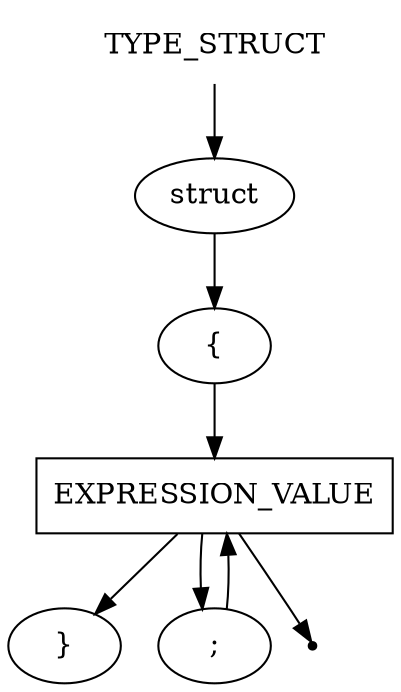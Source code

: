 digraph TYPE_STRUCT {
    start [label=TYPE_STRUCT shape=plaintext]
    key_struct [label="struct" shape=oval]
    br_open [label="{" shape=oval]
    br_close [label="}" shape=oval]
    declaration_var [label=EXPRESSION_VALUE shape=box]
    comma [label=";" shape=oval]
    end [label="" shape=point]

    start -> key_struct
    key_struct -> br_open
    br_open -> declaration_var
    declaration_var -> br_close
    declaration_var -> comma
    comma -> declaration_var
    declaration_var -> end
}